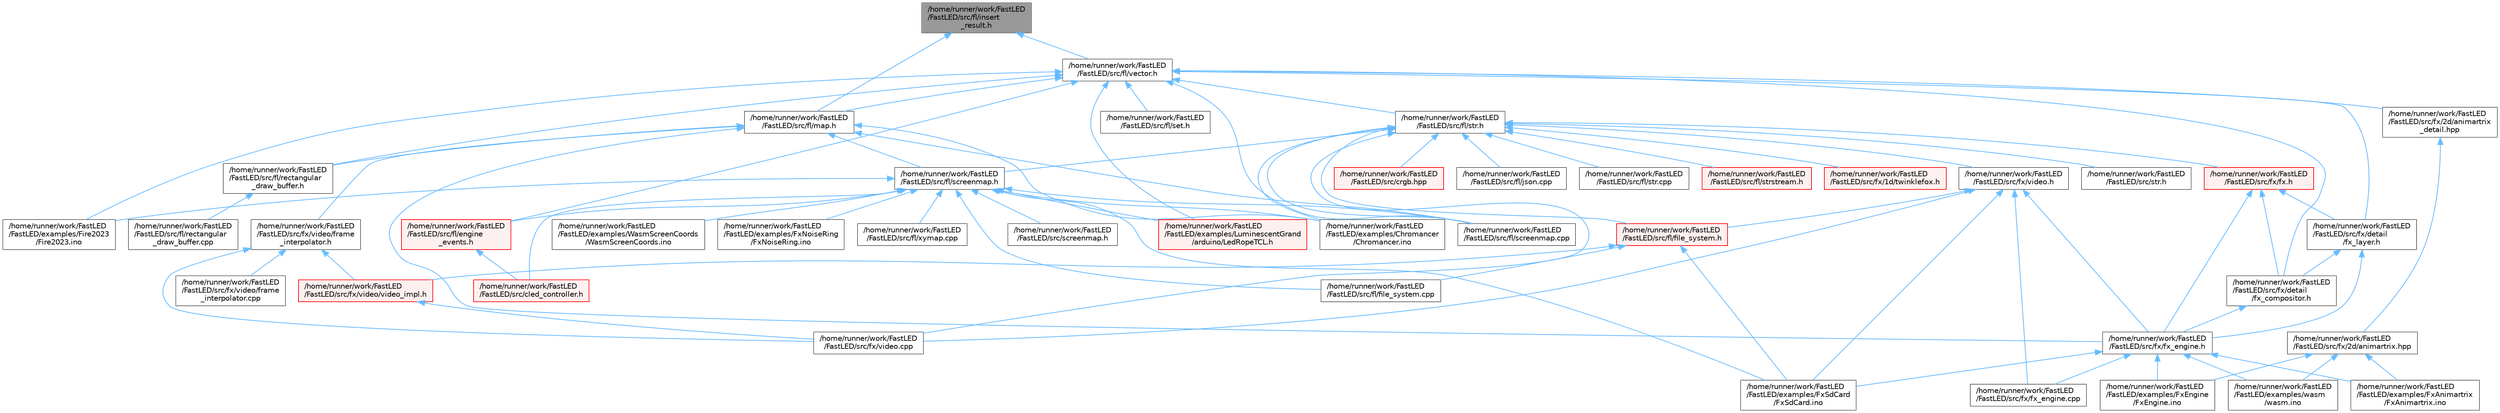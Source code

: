 digraph "/home/runner/work/FastLED/FastLED/src/fl/insert_result.h"
{
 // LATEX_PDF_SIZE
  bgcolor="transparent";
  edge [fontname=Helvetica,fontsize=10,labelfontname=Helvetica,labelfontsize=10];
  node [fontname=Helvetica,fontsize=10,shape=box,height=0.2,width=0.4];
  Node1 [id="Node000001",label="/home/runner/work/FastLED\l/FastLED/src/fl/insert\l_result.h",height=0.2,width=0.4,color="gray40", fillcolor="grey60", style="filled", fontcolor="black",tooltip=" "];
  Node1 -> Node2 [id="edge1_Node000001_Node000002",dir="back",color="steelblue1",style="solid",tooltip=" "];
  Node2 [id="Node000002",label="/home/runner/work/FastLED\l/FastLED/src/fl/map.h",height=0.2,width=0.4,color="grey40", fillcolor="white", style="filled",URL="$dc/db7/map_8h.html",tooltip=" "];
  Node2 -> Node3 [id="edge2_Node000002_Node000003",dir="back",color="steelblue1",style="solid",tooltip=" "];
  Node3 [id="Node000003",label="/home/runner/work/FastLED\l/FastLED/examples/Chromancer\l/Chromancer.ino",height=0.2,width=0.4,color="grey40", fillcolor="white", style="filled",URL="$d1/ddb/_chromancer_8ino.html",tooltip=" "];
  Node2 -> Node4 [id="edge3_Node000002_Node000004",dir="back",color="steelblue1",style="solid",tooltip=" "];
  Node4 [id="Node000004",label="/home/runner/work/FastLED\l/FastLED/src/fl/rectangular\l_draw_buffer.h",height=0.2,width=0.4,color="grey40", fillcolor="white", style="filled",URL="$d9/df3/rectangular__draw__buffer_8h.html",tooltip=" "];
  Node4 -> Node5 [id="edge4_Node000004_Node000005",dir="back",color="steelblue1",style="solid",tooltip=" "];
  Node5 [id="Node000005",label="/home/runner/work/FastLED\l/FastLED/src/fl/rectangular\l_draw_buffer.cpp",height=0.2,width=0.4,color="grey40", fillcolor="white", style="filled",URL="$d3/d8d/rectangular__draw__buffer_8cpp.html",tooltip=" "];
  Node2 -> Node6 [id="edge5_Node000002_Node000006",dir="back",color="steelblue1",style="solid",tooltip=" "];
  Node6 [id="Node000006",label="/home/runner/work/FastLED\l/FastLED/src/fl/screenmap.cpp",height=0.2,width=0.4,color="grey40", fillcolor="white", style="filled",URL="$d9/d6f/screenmap_8cpp.html",tooltip=" "];
  Node2 -> Node7 [id="edge6_Node000002_Node000007",dir="back",color="steelblue1",style="solid",tooltip=" "];
  Node7 [id="Node000007",label="/home/runner/work/FastLED\l/FastLED/src/fl/screenmap.h",height=0.2,width=0.4,color="grey40", fillcolor="white", style="filled",URL="$d7/d0d/fl_2screenmap_8h.html",tooltip=" "];
  Node7 -> Node3 [id="edge7_Node000007_Node000003",dir="back",color="steelblue1",style="solid",tooltip=" "];
  Node7 -> Node8 [id="edge8_Node000007_Node000008",dir="back",color="steelblue1",style="solid",tooltip=" "];
  Node8 [id="Node000008",label="/home/runner/work/FastLED\l/FastLED/examples/Fire2023\l/Fire2023.ino",height=0.2,width=0.4,color="grey40", fillcolor="white", style="filled",URL="$d8/d2c/_fire2023_8ino.html",tooltip=" "];
  Node7 -> Node9 [id="edge9_Node000007_Node000009",dir="back",color="steelblue1",style="solid",tooltip=" "];
  Node9 [id="Node000009",label="/home/runner/work/FastLED\l/FastLED/examples/FxNoiseRing\l/FxNoiseRing.ino",height=0.2,width=0.4,color="grey40", fillcolor="white", style="filled",URL="$d3/dac/_fx_noise_ring_8ino.html",tooltip=" "];
  Node7 -> Node10 [id="edge10_Node000007_Node000010",dir="back",color="steelblue1",style="solid",tooltip=" "];
  Node10 [id="Node000010",label="/home/runner/work/FastLED\l/FastLED/examples/FxSdCard\l/FxSdCard.ino",height=0.2,width=0.4,color="grey40", fillcolor="white", style="filled",URL="$d7/d35/_fx_sd_card_8ino.html",tooltip=" "];
  Node7 -> Node11 [id="edge11_Node000007_Node000011",dir="back",color="steelblue1",style="solid",tooltip=" "];
  Node11 [id="Node000011",label="/home/runner/work/FastLED\l/FastLED/examples/LuminescentGrand\l/arduino/LedRopeTCL.h",height=0.2,width=0.4,color="red", fillcolor="#FFF0F0", style="filled",URL="$d9/d7e/_led_rope_t_c_l_8h.html",tooltip=" "];
  Node7 -> Node13 [id="edge12_Node000007_Node000013",dir="back",color="steelblue1",style="solid",tooltip=" "];
  Node13 [id="Node000013",label="/home/runner/work/FastLED\l/FastLED/examples/WasmScreenCoords\l/WasmScreenCoords.ino",height=0.2,width=0.4,color="grey40", fillcolor="white", style="filled",URL="$dc/d4d/_wasm_screen_coords_8ino.html",tooltip="Simple test for screen coordinates in the web compiled version of FastLED."];
  Node7 -> Node14 [id="edge13_Node000007_Node000014",dir="back",color="steelblue1",style="solid",tooltip=" "];
  Node14 [id="Node000014",label="/home/runner/work/FastLED\l/FastLED/src/cled_controller.h",height=0.2,width=0.4,color="red", fillcolor="#FFF0F0", style="filled",URL="$db/d6d/cled__controller_8h.html",tooltip="base definitions used by led controllers for writing out led data"];
  Node7 -> Node121 [id="edge14_Node000007_Node000121",dir="back",color="steelblue1",style="solid",tooltip=" "];
  Node121 [id="Node000121",label="/home/runner/work/FastLED\l/FastLED/src/fl/engine\l_events.h",height=0.2,width=0.4,color="red", fillcolor="#FFF0F0", style="filled",URL="$dc/dd9/fl_2engine__events_8h.html",tooltip=" "];
  Node121 -> Node14 [id="edge15_Node000121_Node000014",dir="back",color="steelblue1",style="solid",tooltip=" "];
  Node7 -> Node124 [id="edge16_Node000007_Node000124",dir="back",color="steelblue1",style="solid",tooltip=" "];
  Node124 [id="Node000124",label="/home/runner/work/FastLED\l/FastLED/src/fl/file_system.cpp",height=0.2,width=0.4,color="grey40", fillcolor="white", style="filled",URL="$d4/d37/file__system_8cpp.html",tooltip=" "];
  Node7 -> Node6 [id="edge17_Node000007_Node000006",dir="back",color="steelblue1",style="solid",tooltip=" "];
  Node7 -> Node125 [id="edge18_Node000007_Node000125",dir="back",color="steelblue1",style="solid",tooltip=" "];
  Node125 [id="Node000125",label="/home/runner/work/FastLED\l/FastLED/src/fl/xymap.cpp",height=0.2,width=0.4,color="grey40", fillcolor="white", style="filled",URL="$d7/d09/xymap_8cpp.html",tooltip=" "];
  Node7 -> Node126 [id="edge19_Node000007_Node000126",dir="back",color="steelblue1",style="solid",tooltip=" "];
  Node126 [id="Node000126",label="/home/runner/work/FastLED\l/FastLED/src/screenmap.h",height=0.2,width=0.4,color="grey40", fillcolor="white", style="filled",URL="$d7/d97/screenmap_8h.html",tooltip=" "];
  Node2 -> Node127 [id="edge20_Node000002_Node000127",dir="back",color="steelblue1",style="solid",tooltip=" "];
  Node127 [id="Node000127",label="/home/runner/work/FastLED\l/FastLED/src/fx/fx_engine.h",height=0.2,width=0.4,color="grey40", fillcolor="white", style="filled",URL="$d9/d3c/fx__engine_8h.html",tooltip=" "];
  Node127 -> Node38 [id="edge21_Node000127_Node000038",dir="back",color="steelblue1",style="solid",tooltip=" "];
  Node38 [id="Node000038",label="/home/runner/work/FastLED\l/FastLED/examples/FxAnimartrix\l/FxAnimartrix.ino",height=0.2,width=0.4,color="grey40", fillcolor="white", style="filled",URL="$dd/d96/_fx_animartrix_8ino.html",tooltip=" "];
  Node127 -> Node41 [id="edge22_Node000127_Node000041",dir="back",color="steelblue1",style="solid",tooltip=" "];
  Node41 [id="Node000041",label="/home/runner/work/FastLED\l/FastLED/examples/FxEngine\l/FxEngine.ino",height=0.2,width=0.4,color="grey40", fillcolor="white", style="filled",URL="$d6/d35/_fx_engine_8ino.html",tooltip="Demonstrates how to use the FxEngine to switch between different effects on a 2D LED matrix."];
  Node127 -> Node10 [id="edge23_Node000127_Node000010",dir="back",color="steelblue1",style="solid",tooltip=" "];
  Node127 -> Node72 [id="edge24_Node000127_Node000072",dir="back",color="steelblue1",style="solid",tooltip=" "];
  Node72 [id="Node000072",label="/home/runner/work/FastLED\l/FastLED/examples/wasm\l/wasm.ino",height=0.2,width=0.4,color="grey40", fillcolor="white", style="filled",URL="$d7/dd3/wasm_8ino.html",tooltip="Demonstrates an advanced ino file with multiple effects and UI elements."];
  Node127 -> Node128 [id="edge25_Node000127_Node000128",dir="back",color="steelblue1",style="solid",tooltip=" "];
  Node128 [id="Node000128",label="/home/runner/work/FastLED\l/FastLED/src/fx/fx_engine.cpp",height=0.2,width=0.4,color="grey40", fillcolor="white", style="filled",URL="$df/d8e/fx__engine_8cpp.html",tooltip=" "];
  Node2 -> Node129 [id="edge26_Node000002_Node000129",dir="back",color="steelblue1",style="solid",tooltip=" "];
  Node129 [id="Node000129",label="/home/runner/work/FastLED\l/FastLED/src/fx/video/frame\l_interpolator.h",height=0.2,width=0.4,color="grey40", fillcolor="white", style="filled",URL="$d3/dda/frame__interpolator_8h.html",tooltip=" "];
  Node129 -> Node130 [id="edge27_Node000129_Node000130",dir="back",color="steelblue1",style="solid",tooltip=" "];
  Node130 [id="Node000130",label="/home/runner/work/FastLED\l/FastLED/src/fx/video.cpp",height=0.2,width=0.4,color="grey40", fillcolor="white", style="filled",URL="$d0/d05/video_8cpp.html",tooltip=" "];
  Node129 -> Node131 [id="edge28_Node000129_Node000131",dir="back",color="steelblue1",style="solid",tooltip=" "];
  Node131 [id="Node000131",label="/home/runner/work/FastLED\l/FastLED/src/fx/video/frame\l_interpolator.cpp",height=0.2,width=0.4,color="grey40", fillcolor="white", style="filled",URL="$d5/da4/frame__interpolator_8cpp.html",tooltip=" "];
  Node129 -> Node132 [id="edge29_Node000129_Node000132",dir="back",color="steelblue1",style="solid",tooltip=" "];
  Node132 [id="Node000132",label="/home/runner/work/FastLED\l/FastLED/src/fx/video/video_impl.h",height=0.2,width=0.4,color="red", fillcolor="#FFF0F0", style="filled",URL="$d5/d82/video__impl_8h.html",tooltip=" "];
  Node132 -> Node130 [id="edge30_Node000132_Node000130",dir="back",color="steelblue1",style="solid",tooltip=" "];
  Node1 -> Node134 [id="edge31_Node000001_Node000134",dir="back",color="steelblue1",style="solid",tooltip=" "];
  Node134 [id="Node000134",label="/home/runner/work/FastLED\l/FastLED/src/fl/vector.h",height=0.2,width=0.4,color="grey40", fillcolor="white", style="filled",URL="$d6/d68/vector_8h.html",tooltip=" "];
  Node134 -> Node8 [id="edge32_Node000134_Node000008",dir="back",color="steelblue1",style="solid",tooltip=" "];
  Node134 -> Node11 [id="edge33_Node000134_Node000011",dir="back",color="steelblue1",style="solid",tooltip=" "];
  Node134 -> Node121 [id="edge34_Node000134_Node000121",dir="back",color="steelblue1",style="solid",tooltip=" "];
  Node134 -> Node2 [id="edge35_Node000134_Node000002",dir="back",color="steelblue1",style="solid",tooltip=" "];
  Node134 -> Node4 [id="edge36_Node000134_Node000004",dir="back",color="steelblue1",style="solid",tooltip=" "];
  Node134 -> Node6 [id="edge37_Node000134_Node000006",dir="back",color="steelblue1",style="solid",tooltip=" "];
  Node134 -> Node135 [id="edge38_Node000134_Node000135",dir="back",color="steelblue1",style="solid",tooltip=" "];
  Node135 [id="Node000135",label="/home/runner/work/FastLED\l/FastLED/src/fl/set.h",height=0.2,width=0.4,color="grey40", fillcolor="white", style="filled",URL="$d4/d13/set_8h.html",tooltip=" "];
  Node134 -> Node136 [id="edge39_Node000134_Node000136",dir="back",color="steelblue1",style="solid",tooltip=" "];
  Node136 [id="Node000136",label="/home/runner/work/FastLED\l/FastLED/src/fl/str.h",height=0.2,width=0.4,color="grey40", fillcolor="white", style="filled",URL="$dc/d0e/fl_2str_8h.html",tooltip=" "];
  Node136 -> Node3 [id="edge40_Node000136_Node000003",dir="back",color="steelblue1",style="solid",tooltip=" "];
  Node136 -> Node109 [id="edge41_Node000136_Node000109",dir="back",color="steelblue1",style="solid",tooltip=" "];
  Node109 [id="Node000109",label="/home/runner/work/FastLED\l/FastLED/src/crgb.hpp",height=0.2,width=0.4,color="red", fillcolor="#FFF0F0", style="filled",URL="$d0/d4b/crgb_8hpp.html",tooltip="Defines utility functions for the red, green, and blue (RGB) pixel struct."];
  Node136 -> Node137 [id="edge42_Node000136_Node000137",dir="back",color="steelblue1",style="solid",tooltip=" "];
  Node137 [id="Node000137",label="/home/runner/work/FastLED\l/FastLED/src/fl/file_system.h",height=0.2,width=0.4,color="red", fillcolor="#FFF0F0", style="filled",URL="$d9/d28/fl_2file__system_8h.html",tooltip=" "];
  Node137 -> Node10 [id="edge43_Node000137_Node000010",dir="back",color="steelblue1",style="solid",tooltip=" "];
  Node137 -> Node124 [id="edge44_Node000137_Node000124",dir="back",color="steelblue1",style="solid",tooltip=" "];
  Node137 -> Node132 [id="edge45_Node000137_Node000132",dir="back",color="steelblue1",style="solid",tooltip=" "];
  Node136 -> Node141 [id="edge46_Node000136_Node000141",dir="back",color="steelblue1",style="solid",tooltip=" "];
  Node141 [id="Node000141",label="/home/runner/work/FastLED\l/FastLED/src/fl/json.cpp",height=0.2,width=0.4,color="grey40", fillcolor="white", style="filled",URL="$dd/d55/json_8cpp.html",tooltip=" "];
  Node136 -> Node6 [id="edge47_Node000136_Node000006",dir="back",color="steelblue1",style="solid",tooltip=" "];
  Node136 -> Node7 [id="edge48_Node000136_Node000007",dir="back",color="steelblue1",style="solid",tooltip=" "];
  Node136 -> Node142 [id="edge49_Node000136_Node000142",dir="back",color="steelblue1",style="solid",tooltip=" "];
  Node142 [id="Node000142",label="/home/runner/work/FastLED\l/FastLED/src/fl/str.cpp",height=0.2,width=0.4,color="grey40", fillcolor="white", style="filled",URL="$d1/d1f/str_8cpp.html",tooltip=" "];
  Node136 -> Node143 [id="edge50_Node000136_Node000143",dir="back",color="steelblue1",style="solid",tooltip=" "];
  Node143 [id="Node000143",label="/home/runner/work/FastLED\l/FastLED/src/fl/strstream.h",height=0.2,width=0.4,color="red", fillcolor="#FFF0F0", style="filled",URL="$d8/d00/strstream_8h.html",tooltip=" "];
  Node136 -> Node97 [id="edge51_Node000136_Node000097",dir="back",color="steelblue1",style="solid",tooltip=" "];
  Node97 [id="Node000097",label="/home/runner/work/FastLED\l/FastLED/src/fx/1d/twinklefox.h",height=0.2,width=0.4,color="red", fillcolor="#FFF0F0", style="filled",URL="$d1/df6/twinklefox_8h.html",tooltip=" "];
  Node136 -> Node155 [id="edge52_Node000136_Node000155",dir="back",color="steelblue1",style="solid",tooltip=" "];
  Node155 [id="Node000155",label="/home/runner/work/FastLED\l/FastLED/src/fx/fx.h",height=0.2,width=0.4,color="red", fillcolor="#FFF0F0", style="filled",URL="$d2/d0c/fx_8h.html",tooltip=" "];
  Node155 -> Node151 [id="edge53_Node000155_Node000151",dir="back",color="steelblue1",style="solid",tooltip=" "];
  Node151 [id="Node000151",label="/home/runner/work/FastLED\l/FastLED/src/fx/detail\l/fx_compositor.h",height=0.2,width=0.4,color="grey40", fillcolor="white", style="filled",URL="$d5/d6b/fx__compositor_8h.html",tooltip=" "];
  Node151 -> Node127 [id="edge54_Node000151_Node000127",dir="back",color="steelblue1",style="solid",tooltip=" "];
  Node155 -> Node150 [id="edge55_Node000155_Node000150",dir="back",color="steelblue1",style="solid",tooltip=" "];
  Node150 [id="Node000150",label="/home/runner/work/FastLED\l/FastLED/src/fx/detail\l/fx_layer.h",height=0.2,width=0.4,color="grey40", fillcolor="white", style="filled",URL="$d7/d2f/fx__layer_8h.html",tooltip=" "];
  Node150 -> Node151 [id="edge56_Node000150_Node000151",dir="back",color="steelblue1",style="solid",tooltip=" "];
  Node150 -> Node127 [id="edge57_Node000150_Node000127",dir="back",color="steelblue1",style="solid",tooltip=" "];
  Node155 -> Node127 [id="edge58_Node000155_Node000127",dir="back",color="steelblue1",style="solid",tooltip=" "];
  Node136 -> Node130 [id="edge59_Node000136_Node000130",dir="back",color="steelblue1",style="solid",tooltip=" "];
  Node136 -> Node157 [id="edge60_Node000136_Node000157",dir="back",color="steelblue1",style="solid",tooltip=" "];
  Node157 [id="Node000157",label="/home/runner/work/FastLED\l/FastLED/src/fx/video.h",height=0.2,width=0.4,color="grey40", fillcolor="white", style="filled",URL="$dd/d78/video_8h.html",tooltip=" "];
  Node157 -> Node10 [id="edge61_Node000157_Node000010",dir="back",color="steelblue1",style="solid",tooltip=" "];
  Node157 -> Node137 [id="edge62_Node000157_Node000137",dir="back",color="steelblue1",style="solid",tooltip=" "];
  Node157 -> Node128 [id="edge63_Node000157_Node000128",dir="back",color="steelblue1",style="solid",tooltip=" "];
  Node157 -> Node127 [id="edge64_Node000157_Node000127",dir="back",color="steelblue1",style="solid",tooltip=" "];
  Node157 -> Node130 [id="edge65_Node000157_Node000130",dir="back",color="steelblue1",style="solid",tooltip=" "];
  Node136 -> Node160 [id="edge66_Node000136_Node000160",dir="back",color="steelblue1",style="solid",tooltip=" "];
  Node160 [id="Node000160",label="/home/runner/work/FastLED\l/FastLED/src/str.h",height=0.2,width=0.4,color="grey40", fillcolor="white", style="filled",URL="$d1/d93/str_8h.html",tooltip=" "];
  Node134 -> Node161 [id="edge67_Node000134_Node000161",dir="back",color="steelblue1",style="solid",tooltip=" "];
  Node161 [id="Node000161",label="/home/runner/work/FastLED\l/FastLED/src/fx/2d/animartrix\l_detail.hpp",height=0.2,width=0.4,color="grey40", fillcolor="white", style="filled",URL="$d3/d3b/animartrix__detail_8hpp.html",tooltip=" "];
  Node161 -> Node153 [id="edge68_Node000161_Node000153",dir="back",color="steelblue1",style="solid",tooltip=" "];
  Node153 [id="Node000153",label="/home/runner/work/FastLED\l/FastLED/src/fx/2d/animartrix.hpp",height=0.2,width=0.4,color="grey40", fillcolor="white", style="filled",URL="$d3/dc3/animartrix_8hpp.html",tooltip=" "];
  Node153 -> Node38 [id="edge69_Node000153_Node000038",dir="back",color="steelblue1",style="solid",tooltip=" "];
  Node153 -> Node41 [id="edge70_Node000153_Node000041",dir="back",color="steelblue1",style="solid",tooltip=" "];
  Node153 -> Node72 [id="edge71_Node000153_Node000072",dir="back",color="steelblue1",style="solid",tooltip=" "];
  Node134 -> Node151 [id="edge72_Node000134_Node000151",dir="back",color="steelblue1",style="solid",tooltip=" "];
  Node134 -> Node150 [id="edge73_Node000134_Node000150",dir="back",color="steelblue1",style="solid",tooltip=" "];
}
